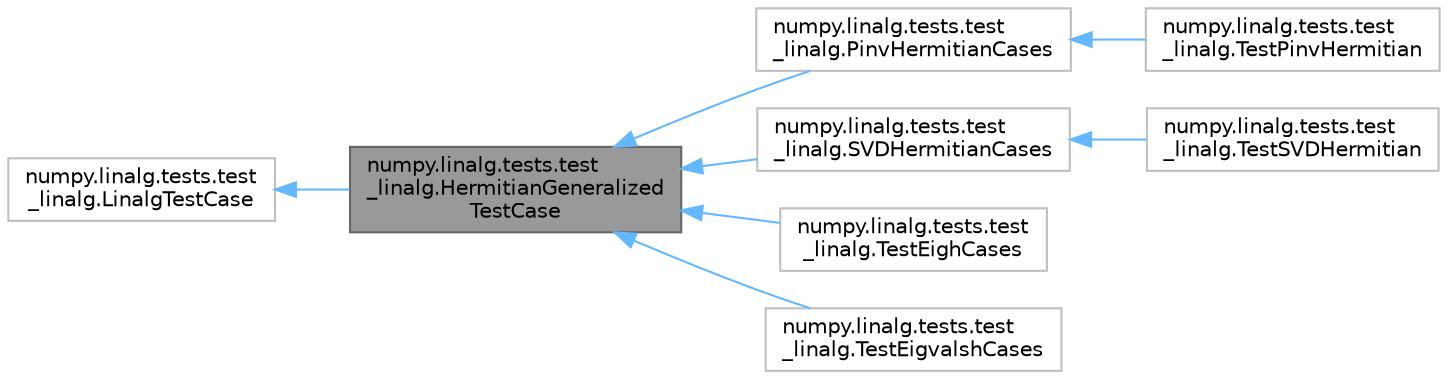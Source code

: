 digraph "numpy.linalg.tests.test_linalg.HermitianGeneralizedTestCase"
{
 // LATEX_PDF_SIZE
  bgcolor="transparent";
  edge [fontname=Helvetica,fontsize=10,labelfontname=Helvetica,labelfontsize=10];
  node [fontname=Helvetica,fontsize=10,shape=box,height=0.2,width=0.4];
  rankdir="LR";
  Node1 [id="Node000001",label="numpy.linalg.tests.test\l_linalg.HermitianGeneralized\lTestCase",height=0.2,width=0.4,color="gray40", fillcolor="grey60", style="filled", fontcolor="black",tooltip=" "];
  Node2 -> Node1 [id="edge1_Node000001_Node000002",dir="back",color="steelblue1",style="solid",tooltip=" "];
  Node2 [id="Node000002",label="numpy.linalg.tests.test\l_linalg.LinalgTestCase",height=0.2,width=0.4,color="grey75", fillcolor="white", style="filled",URL="$df/d23/classnumpy_1_1linalg_1_1tests_1_1test__linalg_1_1LinalgTestCase.html",tooltip=" "];
  Node1 -> Node3 [id="edge2_Node000001_Node000003",dir="back",color="steelblue1",style="solid",tooltip=" "];
  Node3 [id="Node000003",label="numpy.linalg.tests.test\l_linalg.PinvHermitianCases",height=0.2,width=0.4,color="grey75", fillcolor="white", style="filled",URL="$d2/dc7/classnumpy_1_1linalg_1_1tests_1_1test__linalg_1_1PinvHermitianCases.html",tooltip=" "];
  Node3 -> Node4 [id="edge3_Node000003_Node000004",dir="back",color="steelblue1",style="solid",tooltip=" "];
  Node4 [id="Node000004",label="numpy.linalg.tests.test\l_linalg.TestPinvHermitian",height=0.2,width=0.4,color="grey75", fillcolor="white", style="filled",URL="$d7/d20/classnumpy_1_1linalg_1_1tests_1_1test__linalg_1_1TestPinvHermitian.html",tooltip=" "];
  Node1 -> Node5 [id="edge4_Node000001_Node000005",dir="back",color="steelblue1",style="solid",tooltip=" "];
  Node5 [id="Node000005",label="numpy.linalg.tests.test\l_linalg.SVDHermitianCases",height=0.2,width=0.4,color="grey75", fillcolor="white", style="filled",URL="$da/d93/classnumpy_1_1linalg_1_1tests_1_1test__linalg_1_1SVDHermitianCases.html",tooltip=" "];
  Node5 -> Node6 [id="edge5_Node000005_Node000006",dir="back",color="steelblue1",style="solid",tooltip=" "];
  Node6 [id="Node000006",label="numpy.linalg.tests.test\l_linalg.TestSVDHermitian",height=0.2,width=0.4,color="grey75", fillcolor="white", style="filled",URL="$d1/d2a/classnumpy_1_1linalg_1_1tests_1_1test__linalg_1_1TestSVDHermitian.html",tooltip=" "];
  Node1 -> Node7 [id="edge6_Node000001_Node000007",dir="back",color="steelblue1",style="solid",tooltip=" "];
  Node7 [id="Node000007",label="numpy.linalg.tests.test\l_linalg.TestEighCases",height=0.2,width=0.4,color="grey75", fillcolor="white", style="filled",URL="$df/ddc/classnumpy_1_1linalg_1_1tests_1_1test__linalg_1_1TestEighCases.html",tooltip=" "];
  Node1 -> Node8 [id="edge7_Node000001_Node000008",dir="back",color="steelblue1",style="solid",tooltip=" "];
  Node8 [id="Node000008",label="numpy.linalg.tests.test\l_linalg.TestEigvalshCases",height=0.2,width=0.4,color="grey75", fillcolor="white", style="filled",URL="$d2/d30/classnumpy_1_1linalg_1_1tests_1_1test__linalg_1_1TestEigvalshCases.html",tooltip=" "];
}
